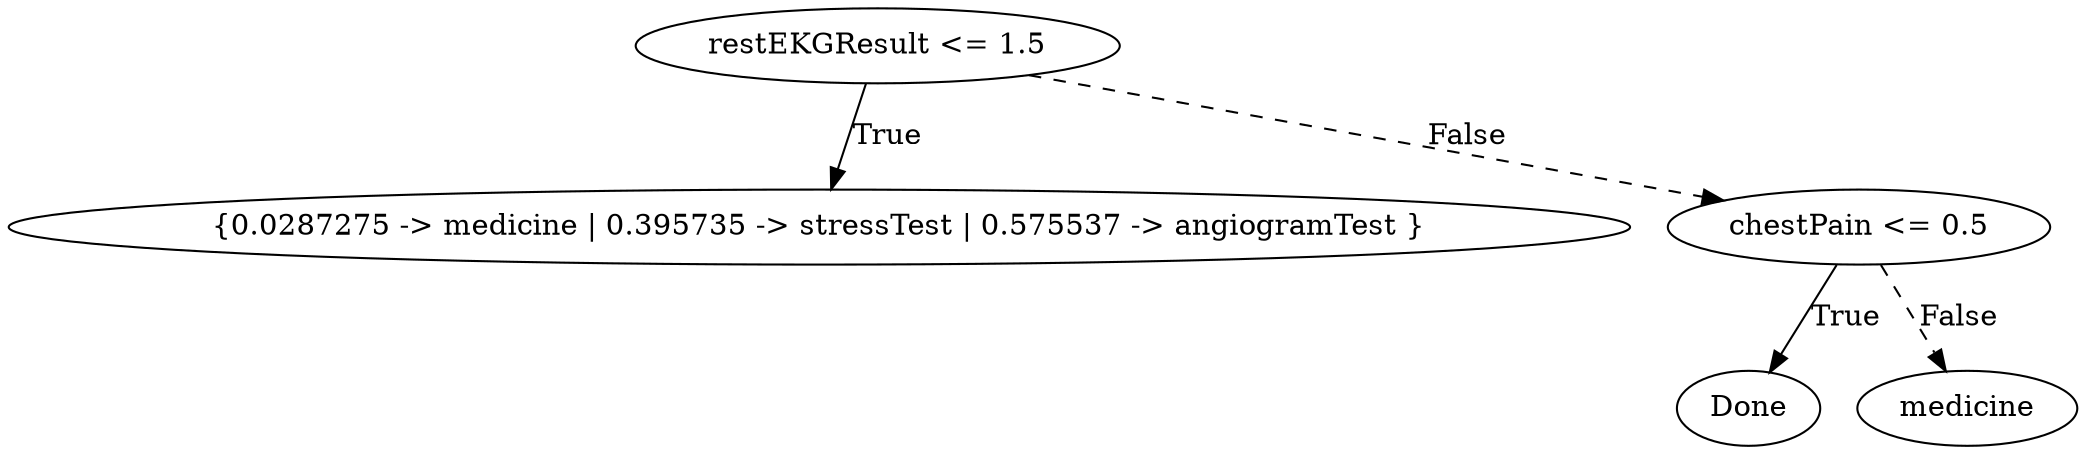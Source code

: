 digraph {
0 [label="restEKGResult <= 1.5"];
1 [label="{0.0287275 -> medicine | 0.395735 -> stressTest | 0.575537 -> angiogramTest }"];
0 -> 1 [label="True"];
2 [label="chestPain <= 0.5"];
3 [label="Done"];
2 -> 3 [label="True"];
4 [label="medicine"];
2 -> 4 [style="dashed", label="False"];
0 -> 2 [style="dashed", label="False"];

}